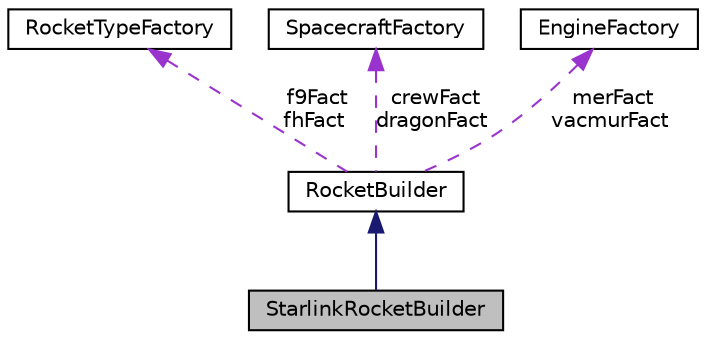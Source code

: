 digraph "StarlinkRocketBuilder"
{
 // LATEX_PDF_SIZE
  edge [fontname="Helvetica",fontsize="10",labelfontname="Helvetica",labelfontsize="10"];
  node [fontname="Helvetica",fontsize="10",shape=record];
  Node1 [label="StarlinkRocketBuilder",height=0.2,width=0.4,color="black", fillcolor="grey75", style="filled", fontcolor="black",tooltip=" "];
  Node2 -> Node1 [dir="back",color="midnightblue",fontsize="10",style="solid",fontname="Helvetica"];
  Node2 [label="RocketBuilder",height=0.2,width=0.4,color="black", fillcolor="white", style="filled",URL="$classRocketBuilder.html",tooltip=" "];
  Node3 -> Node2 [dir="back",color="darkorchid3",fontsize="10",style="dashed",label=" f9Fact\nfhFact" ,fontname="Helvetica"];
  Node3 [label="RocketTypeFactory",height=0.2,width=0.4,color="black", fillcolor="white", style="filled",URL="$classRocketTypeFactory.html",tooltip=" "];
  Node4 -> Node2 [dir="back",color="darkorchid3",fontsize="10",style="dashed",label=" crewFact\ndragonFact" ,fontname="Helvetica"];
  Node4 [label="SpacecraftFactory",height=0.2,width=0.4,color="black", fillcolor="white", style="filled",URL="$classSpacecraftFactory.html",tooltip=" "];
  Node5 -> Node2 [dir="back",color="darkorchid3",fontsize="10",style="dashed",label=" merFact\nvacmurFact" ,fontname="Helvetica"];
  Node5 [label="EngineFactory",height=0.2,width=0.4,color="black", fillcolor="white", style="filled",URL="$classEngineFactory.html",tooltip=" "];
}
